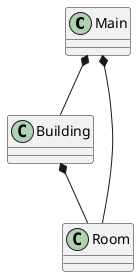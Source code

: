 @startuml
'https://plantuml.com/sequence-diagram

class Main
class Building
class Room

Main *-- Room
Main *-- Building
Building *-- Room


@enduml